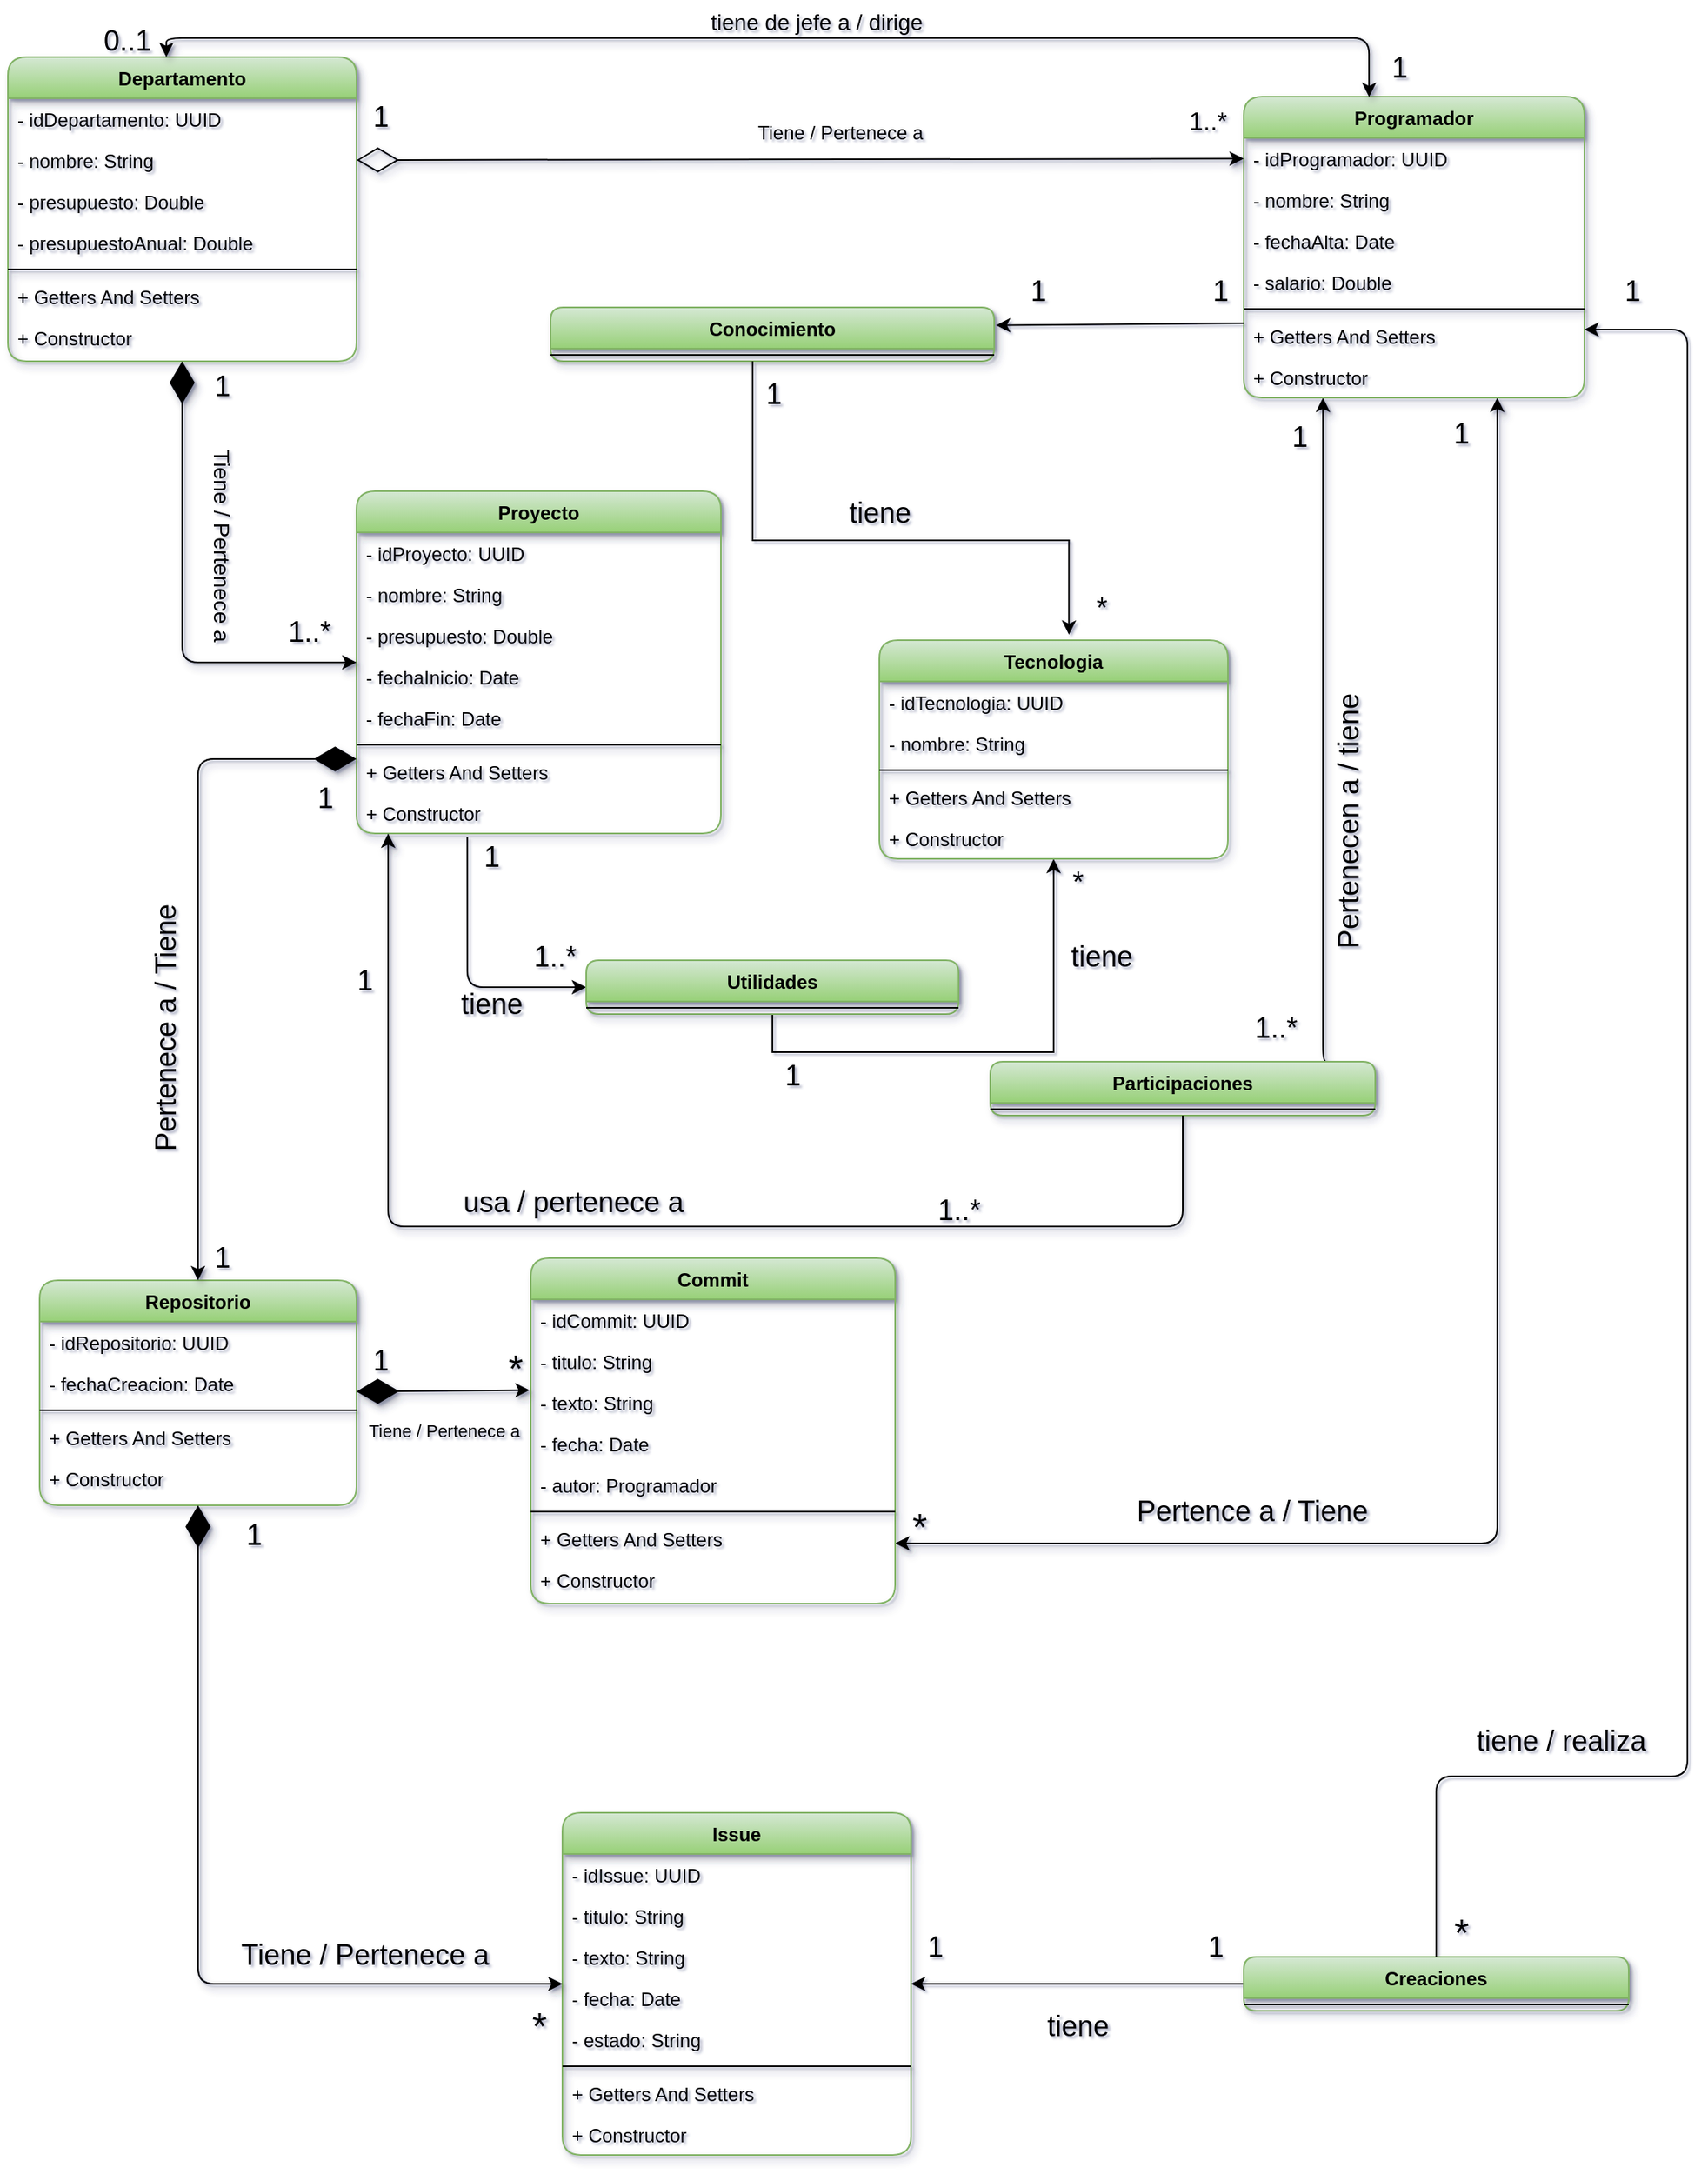<mxfile version="15.8.7" type="device"><diagram id="HZmxY4WNw8024BE34JRR" name="Page-1"><mxGraphModel dx="1440" dy="1016" grid="1" gridSize="10" guides="1" tooltips="1" connect="1" arrows="1" fold="1" page="1" pageScale="1" pageWidth="827" pageHeight="1169" background="none" math="0" shadow="1"><root><mxCell id="0"/><mxCell id="1" parent="0"/><mxCell id="TiH0geAo-olVfuEoiiwe-1" value="Departamento" style="swimlane;fontStyle=1;align=center;verticalAlign=top;childLayout=stackLayout;horizontal=1;startSize=26;horizontalStack=0;resizeParent=1;resizeParentMax=0;resizeLast=0;collapsible=1;marginBottom=0;fillColor=#d5e8d4;strokeColor=#82b366;gradientColor=#97d077;rounded=1;shadow=1;" parent="1" vertex="1"><mxGeometry x="10" y="32" width="220" height="192" as="geometry"/></mxCell><mxCell id="TiH0geAo-olVfuEoiiwe-2" value="- idDepartamento: UUID" style="text;strokeColor=none;fillColor=none;align=left;verticalAlign=top;spacingLeft=4;spacingRight=4;overflow=hidden;rotatable=0;points=[[0,0.5],[1,0.5]];portConstraint=eastwest;rounded=1;shadow=1;" parent="TiH0geAo-olVfuEoiiwe-1" vertex="1"><mxGeometry y="26" width="220" height="26" as="geometry"/></mxCell><mxCell id="ypCZ3P_r6VAvFXWBrY6j-39" value="- nombre: String" style="text;strokeColor=none;fillColor=none;align=left;verticalAlign=top;spacingLeft=4;spacingRight=4;overflow=hidden;rotatable=0;points=[[0,0.5],[1,0.5]];portConstraint=eastwest;rounded=1;shadow=1;" parent="TiH0geAo-olVfuEoiiwe-1" vertex="1"><mxGeometry y="52" width="220" height="26" as="geometry"/></mxCell><mxCell id="TiH0geAo-olVfuEoiiwe-6" value="- presupuesto: Double" style="text;strokeColor=none;fillColor=none;align=left;verticalAlign=top;spacingLeft=4;spacingRight=4;overflow=hidden;rotatable=0;points=[[0,0.5],[1,0.5]];portConstraint=eastwest;rounded=1;shadow=1;" parent="TiH0geAo-olVfuEoiiwe-1" vertex="1"><mxGeometry y="78" width="220" height="26" as="geometry"/></mxCell><mxCell id="TiH0geAo-olVfuEoiiwe-9" value="- presupuestoAnual: Double" style="text;strokeColor=none;fillColor=none;align=left;verticalAlign=top;spacingLeft=4;spacingRight=4;overflow=hidden;rotatable=0;points=[[0,0.5],[1,0.5]];portConstraint=eastwest;rounded=1;shadow=1;" parent="TiH0geAo-olVfuEoiiwe-1" vertex="1"><mxGeometry y="104" width="220" height="26" as="geometry"/></mxCell><mxCell id="TiH0geAo-olVfuEoiiwe-3" value="" style="line;strokeWidth=1;fillColor=none;align=left;verticalAlign=middle;spacingTop=-1;spacingLeft=3;spacingRight=3;rotatable=0;labelPosition=right;points=[];portConstraint=eastwest;rounded=1;shadow=1;" parent="TiH0geAo-olVfuEoiiwe-1" vertex="1"><mxGeometry y="130" width="220" height="8" as="geometry"/></mxCell><mxCell id="TiH0geAo-olVfuEoiiwe-4" value="+ Getters And Setters" style="text;strokeColor=none;fillColor=none;align=left;verticalAlign=top;spacingLeft=4;spacingRight=4;overflow=hidden;rotatable=0;points=[[0,0.5],[1,0.5]];portConstraint=eastwest;rounded=1;shadow=1;" parent="TiH0geAo-olVfuEoiiwe-1" vertex="1"><mxGeometry y="138" width="220" height="26" as="geometry"/></mxCell><mxCell id="TiH0geAo-olVfuEoiiwe-10" value="+ Constructor" style="text;strokeColor=none;fillColor=none;align=left;verticalAlign=top;spacingLeft=4;spacingRight=4;overflow=hidden;rotatable=0;points=[[0,0.5],[1,0.5]];portConstraint=eastwest;rounded=1;shadow=1;" parent="TiH0geAo-olVfuEoiiwe-1" vertex="1"><mxGeometry y="164" width="220" height="28" as="geometry"/></mxCell><mxCell id="TiH0geAo-olVfuEoiiwe-11" value="Proyecto" style="swimlane;fontStyle=1;align=center;verticalAlign=top;childLayout=stackLayout;horizontal=1;startSize=26;horizontalStack=0;resizeParent=1;resizeParentMax=0;resizeLast=0;collapsible=1;marginBottom=0;fillColor=#d5e8d4;strokeColor=#82b366;gradientColor=#97d077;rounded=1;shadow=1;" parent="1" vertex="1"><mxGeometry x="230" y="306" width="230" height="216" as="geometry"/></mxCell><mxCell id="TiH0geAo-olVfuEoiiwe-12" value="- idProyecto: UUID" style="text;strokeColor=none;fillColor=none;align=left;verticalAlign=top;spacingLeft=4;spacingRight=4;overflow=hidden;rotatable=0;points=[[0,0.5],[1,0.5]];portConstraint=eastwest;rounded=1;shadow=1;" parent="TiH0geAo-olVfuEoiiwe-11" vertex="1"><mxGeometry y="26" width="230" height="26" as="geometry"/></mxCell><mxCell id="ypCZ3P_r6VAvFXWBrY6j-42" value="- nombre: String" style="text;strokeColor=none;fillColor=none;align=left;verticalAlign=top;spacingLeft=4;spacingRight=4;overflow=hidden;rotatable=0;points=[[0,0.5],[1,0.5]];portConstraint=eastwest;rounded=1;shadow=1;" parent="TiH0geAo-olVfuEoiiwe-11" vertex="1"><mxGeometry y="52" width="230" height="26" as="geometry"/></mxCell><mxCell id="TiH0geAo-olVfuEoiiwe-14" value="- presupuesto: Double" style="text;strokeColor=none;fillColor=none;align=left;verticalAlign=top;spacingLeft=4;spacingRight=4;overflow=hidden;rotatable=0;points=[[0,0.5],[1,0.5]];portConstraint=eastwest;rounded=1;shadow=1;" parent="TiH0geAo-olVfuEoiiwe-11" vertex="1"><mxGeometry y="78" width="230" height="26" as="geometry"/></mxCell><mxCell id="TiH0geAo-olVfuEoiiwe-15" value="- fechaInicio: Date" style="text;strokeColor=none;fillColor=none;align=left;verticalAlign=top;spacingLeft=4;spacingRight=4;overflow=hidden;rotatable=0;points=[[0,0.5],[1,0.5]];portConstraint=eastwest;rounded=1;shadow=1;" parent="TiH0geAo-olVfuEoiiwe-11" vertex="1"><mxGeometry y="104" width="230" height="26" as="geometry"/></mxCell><mxCell id="TiH0geAo-olVfuEoiiwe-16" value="- fechaFin: Date" style="text;strokeColor=none;fillColor=none;align=left;verticalAlign=top;spacingLeft=4;spacingRight=4;overflow=hidden;rotatable=0;points=[[0,0.5],[1,0.5]];portConstraint=eastwest;rounded=1;shadow=1;" parent="TiH0geAo-olVfuEoiiwe-11" vertex="1"><mxGeometry y="130" width="230" height="26" as="geometry"/></mxCell><mxCell id="TiH0geAo-olVfuEoiiwe-18" value="" style="line;strokeWidth=1;fillColor=none;align=left;verticalAlign=middle;spacingTop=-1;spacingLeft=3;spacingRight=3;rotatable=0;labelPosition=right;points=[];portConstraint=eastwest;rounded=1;shadow=1;" parent="TiH0geAo-olVfuEoiiwe-11" vertex="1"><mxGeometry y="156" width="230" height="8" as="geometry"/></mxCell><mxCell id="TiH0geAo-olVfuEoiiwe-19" value="+ Getters And Setters" style="text;strokeColor=none;fillColor=none;align=left;verticalAlign=top;spacingLeft=4;spacingRight=4;overflow=hidden;rotatable=0;points=[[0,0.5],[1,0.5]];portConstraint=eastwest;rounded=1;shadow=1;" parent="TiH0geAo-olVfuEoiiwe-11" vertex="1"><mxGeometry y="164" width="230" height="26" as="geometry"/></mxCell><mxCell id="TiH0geAo-olVfuEoiiwe-20" value="+ Constructor " style="text;strokeColor=none;fillColor=none;align=left;verticalAlign=top;spacingLeft=4;spacingRight=4;overflow=hidden;rotatable=0;points=[[0,0.5],[1,0.5]];portConstraint=eastwest;rounded=1;shadow=1;" parent="TiH0geAo-olVfuEoiiwe-11" vertex="1"><mxGeometry y="190" width="230" height="26" as="geometry"/></mxCell><mxCell id="Bo5ASMbknL42rBoyFhP4-28" style="edgeStyle=orthogonalEdgeStyle;orthogonalLoop=1;jettySize=auto;html=1;endArrow=classic;endFill=1;shadow=1;startArrow=classic;startFill=1;" parent="1" source="TiH0geAo-olVfuEoiiwe-23" target="TiH0geAo-olVfuEoiiwe-46" edge="1"><mxGeometry relative="1" as="geometry"><Array as="points"><mxPoint x="950" y="970"/></Array><mxPoint x="570" y="860" as="targetPoint"/></mxGeometry></mxCell><mxCell id="89NfcNjuYtu2z_Fh4dar-20" style="edgeStyle=orthogonalEdgeStyle;rounded=1;orthogonalLoop=1;jettySize=auto;html=1;fontSize=18;endArrow=none;endFill=0;shadow=1;entryX=0.861;entryY=0.039;entryDx=0;entryDy=0;startArrow=classic;startFill=1;entryPerimeter=0;" parent="1" source="TiH0geAo-olVfuEoiiwe-23" target="89NfcNjuYtu2z_Fh4dar-2" edge="1"><mxGeometry relative="1" as="geometry"><Array as="points"><mxPoint x="840" y="666"/><mxPoint x="844" y="666"/><mxPoint x="844" y="667"/></Array><mxPoint x="810" y="590" as="targetPoint"/></mxGeometry></mxCell><mxCell id="TiH0geAo-olVfuEoiiwe-23" value="Programador" style="swimlane;fontStyle=1;align=center;verticalAlign=top;childLayout=stackLayout;horizontal=1;startSize=26;horizontalStack=0;resizeParent=1;resizeParentMax=0;resizeLast=0;collapsible=1;marginBottom=0;fillColor=#d5e8d4;strokeColor=#82b366;gradientColor=#97d077;rounded=1;shadow=1;" parent="1" vertex="1"><mxGeometry x="790" y="57" width="215" height="190" as="geometry"/></mxCell><mxCell id="TiH0geAo-olVfuEoiiwe-24" value="- idProgramador: UUID" style="text;strokeColor=none;fillColor=none;align=left;verticalAlign=top;spacingLeft=4;spacingRight=4;overflow=hidden;rotatable=0;points=[[0,0.5],[1,0.5]];portConstraint=eastwest;rounded=1;shadow=1;" parent="TiH0geAo-olVfuEoiiwe-23" vertex="1"><mxGeometry y="26" width="215" height="26" as="geometry"/></mxCell><mxCell id="ypCZ3P_r6VAvFXWBrY6j-40" value="- nombre: String" style="text;strokeColor=none;fillColor=none;align=left;verticalAlign=top;spacingLeft=4;spacingRight=4;overflow=hidden;rotatable=0;points=[[0,0.5],[1,0.5]];portConstraint=eastwest;rounded=1;shadow=1;" parent="TiH0geAo-olVfuEoiiwe-23" vertex="1"><mxGeometry y="52" width="215" height="26" as="geometry"/></mxCell><mxCell id="TiH0geAo-olVfuEoiiwe-25" value="- fechaAlta: Date" style="text;strokeColor=none;fillColor=none;align=left;verticalAlign=top;spacingLeft=4;spacingRight=4;overflow=hidden;rotatable=0;points=[[0,0.5],[1,0.5]];portConstraint=eastwest;rounded=1;shadow=1;" parent="TiH0geAo-olVfuEoiiwe-23" vertex="1"><mxGeometry y="78" width="215" height="26" as="geometry"/></mxCell><mxCell id="TiH0geAo-olVfuEoiiwe-45" value="- salario: Double" style="text;strokeColor=none;fillColor=none;align=left;verticalAlign=top;spacingLeft=4;spacingRight=4;overflow=hidden;rotatable=0;points=[[0,0.5],[1,0.5]];portConstraint=eastwest;rounded=1;shadow=1;" parent="TiH0geAo-olVfuEoiiwe-23" vertex="1"><mxGeometry y="104" width="215" height="26" as="geometry"/></mxCell><mxCell id="TiH0geAo-olVfuEoiiwe-31" value="" style="line;strokeWidth=1;fillColor=none;align=left;verticalAlign=middle;spacingTop=-1;spacingLeft=3;spacingRight=3;rotatable=0;labelPosition=right;points=[];portConstraint=eastwest;rounded=1;shadow=1;" parent="TiH0geAo-olVfuEoiiwe-23" vertex="1"><mxGeometry y="130" width="215" height="8" as="geometry"/></mxCell><mxCell id="TiH0geAo-olVfuEoiiwe-32" value="+ Getters And Setters" style="text;strokeColor=none;fillColor=none;align=left;verticalAlign=top;spacingLeft=4;spacingRight=4;overflow=hidden;rotatable=0;points=[[0,0.5],[1,0.5]];portConstraint=eastwest;rounded=1;shadow=1;" parent="TiH0geAo-olVfuEoiiwe-23" vertex="1"><mxGeometry y="138" width="215" height="26" as="geometry"/></mxCell><mxCell id="TiH0geAo-olVfuEoiiwe-33" value="+ Constructor " style="text;strokeColor=none;fillColor=none;align=left;verticalAlign=top;spacingLeft=4;spacingRight=4;overflow=hidden;rotatable=0;points=[[0,0.5],[1,0.5]];portConstraint=eastwest;rounded=1;shadow=1;" parent="TiH0geAo-olVfuEoiiwe-23" vertex="1"><mxGeometry y="164" width="215" height="26" as="geometry"/></mxCell><mxCell id="TiH0geAo-olVfuEoiiwe-34" value="Repositorio" style="swimlane;fontStyle=1;align=center;verticalAlign=top;childLayout=stackLayout;horizontal=1;startSize=26;horizontalStack=0;resizeParent=1;resizeParentMax=0;resizeLast=0;collapsible=1;marginBottom=0;fillColor=#d5e8d4;strokeColor=#82b366;gradientColor=#97d077;rounded=1;shadow=1;" parent="1" vertex="1"><mxGeometry x="30" y="804" width="200" height="142" as="geometry"/></mxCell><mxCell id="TiH0geAo-olVfuEoiiwe-35" value="- idRepositorio: UUID" style="text;strokeColor=none;fillColor=none;align=left;verticalAlign=top;spacingLeft=4;spacingRight=4;overflow=hidden;rotatable=0;points=[[0,0.5],[1,0.5]];portConstraint=eastwest;rounded=1;shadow=1;" parent="TiH0geAo-olVfuEoiiwe-34" vertex="1"><mxGeometry y="26" width="200" height="26" as="geometry"/></mxCell><mxCell id="TiH0geAo-olVfuEoiiwe-36" value="- fechaCreacion: Date" style="text;strokeColor=none;fillColor=none;align=left;verticalAlign=top;spacingLeft=4;spacingRight=4;overflow=hidden;rotatable=0;points=[[0,0.5],[1,0.5]];portConstraint=eastwest;rounded=1;shadow=1;" parent="TiH0geAo-olVfuEoiiwe-34" vertex="1"><mxGeometry y="52" width="200" height="26" as="geometry"/></mxCell><mxCell id="TiH0geAo-olVfuEoiiwe-41" value="" style="line;strokeWidth=1;fillColor=none;align=left;verticalAlign=middle;spacingTop=-1;spacingLeft=3;spacingRight=3;rotatable=0;labelPosition=right;points=[];portConstraint=eastwest;rounded=1;shadow=1;" parent="TiH0geAo-olVfuEoiiwe-34" vertex="1"><mxGeometry y="78" width="200" height="8" as="geometry"/></mxCell><mxCell id="TiH0geAo-olVfuEoiiwe-42" value="+ Getters And Setters" style="text;strokeColor=none;fillColor=none;align=left;verticalAlign=top;spacingLeft=4;spacingRight=4;overflow=hidden;rotatable=0;points=[[0,0.5],[1,0.5]];portConstraint=eastwest;rounded=1;shadow=1;" parent="TiH0geAo-olVfuEoiiwe-34" vertex="1"><mxGeometry y="86" width="200" height="26" as="geometry"/></mxCell><mxCell id="TiH0geAo-olVfuEoiiwe-43" value="+ Constructor " style="text;strokeColor=none;fillColor=none;align=left;verticalAlign=top;spacingLeft=4;spacingRight=4;overflow=hidden;rotatable=0;points=[[0,0.5],[1,0.5]];portConstraint=eastwest;rounded=1;shadow=1;" parent="TiH0geAo-olVfuEoiiwe-34" vertex="1"><mxGeometry y="112" width="200" height="30" as="geometry"/></mxCell><mxCell id="TiH0geAo-olVfuEoiiwe-46" value="Commit" style="swimlane;fontStyle=1;align=center;verticalAlign=top;childLayout=stackLayout;horizontal=1;startSize=26;horizontalStack=0;resizeParent=1;resizeParentMax=0;resizeLast=0;collapsible=1;marginBottom=0;fillColor=#d5e8d4;strokeColor=#82b366;gradientColor=#97d077;rounded=1;shadow=1;" parent="1" vertex="1"><mxGeometry x="340" y="790" width="230" height="218" as="geometry"/></mxCell><mxCell id="ypCZ3P_r6VAvFXWBrY6j-45" value="- idCommit: UUID" style="text;strokeColor=none;fillColor=none;align=left;verticalAlign=top;spacingLeft=4;spacingRight=4;overflow=hidden;rotatable=0;points=[[0,0.5],[1,0.5]];portConstraint=eastwest;rounded=1;shadow=1;" parent="TiH0geAo-olVfuEoiiwe-46" vertex="1"><mxGeometry y="26" width="230" height="26" as="geometry"/></mxCell><mxCell id="TiH0geAo-olVfuEoiiwe-47" value="- titulo: String" style="text;strokeColor=none;fillColor=none;align=left;verticalAlign=top;spacingLeft=4;spacingRight=4;overflow=hidden;rotatable=0;points=[[0,0.5],[1,0.5]];portConstraint=eastwest;rounded=1;shadow=1;" parent="TiH0geAo-olVfuEoiiwe-46" vertex="1"><mxGeometry y="52" width="230" height="26" as="geometry"/></mxCell><mxCell id="TiH0geAo-olVfuEoiiwe-48" value="- texto: String" style="text;strokeColor=none;fillColor=none;align=left;verticalAlign=top;spacingLeft=4;spacingRight=4;overflow=hidden;rotatable=0;points=[[0,0.5],[1,0.5]];portConstraint=eastwest;rounded=1;shadow=1;" parent="TiH0geAo-olVfuEoiiwe-46" vertex="1"><mxGeometry y="78" width="230" height="26" as="geometry"/></mxCell><mxCell id="TiH0geAo-olVfuEoiiwe-49" value="- fecha: Date" style="text;strokeColor=none;fillColor=none;align=left;verticalAlign=top;spacingLeft=4;spacingRight=4;overflow=hidden;rotatable=0;points=[[0,0.5],[1,0.5]];portConstraint=eastwest;rounded=1;shadow=1;" parent="TiH0geAo-olVfuEoiiwe-46" vertex="1"><mxGeometry y="104" width="230" height="26" as="geometry"/></mxCell><mxCell id="TiH0geAo-olVfuEoiiwe-52" value="- autor: Programador" style="text;strokeColor=none;fillColor=none;align=left;verticalAlign=top;spacingLeft=4;spacingRight=4;overflow=hidden;rotatable=0;points=[[0,0.5],[1,0.5]];portConstraint=eastwest;rounded=1;shadow=1;" parent="TiH0geAo-olVfuEoiiwe-46" vertex="1"><mxGeometry y="130" width="230" height="26" as="geometry"/></mxCell><mxCell id="TiH0geAo-olVfuEoiiwe-53" value="" style="line;strokeWidth=1;fillColor=none;align=left;verticalAlign=middle;spacingTop=-1;spacingLeft=3;spacingRight=3;rotatable=0;labelPosition=right;points=[];portConstraint=eastwest;rounded=1;shadow=1;" parent="TiH0geAo-olVfuEoiiwe-46" vertex="1"><mxGeometry y="156" width="230" height="8" as="geometry"/></mxCell><mxCell id="TiH0geAo-olVfuEoiiwe-54" value="+ Getters And Setters" style="text;strokeColor=none;fillColor=none;align=left;verticalAlign=top;spacingLeft=4;spacingRight=4;overflow=hidden;rotatable=0;points=[[0,0.5],[1,0.5]];portConstraint=eastwest;rounded=1;shadow=1;" parent="TiH0geAo-olVfuEoiiwe-46" vertex="1"><mxGeometry y="164" width="230" height="26" as="geometry"/></mxCell><mxCell id="TiH0geAo-olVfuEoiiwe-55" value="+ Constructor " style="text;strokeColor=none;fillColor=none;align=left;verticalAlign=top;spacingLeft=4;spacingRight=4;overflow=hidden;rotatable=0;points=[[0,0.5],[1,0.5]];portConstraint=eastwest;rounded=1;shadow=1;" parent="TiH0geAo-olVfuEoiiwe-46" vertex="1"><mxGeometry y="190" width="230" height="28" as="geometry"/></mxCell><mxCell id="y__afnDM-_Wm_M2NOgLT-55" value="" style="edgeStyle=orthogonalEdgeStyle;rounded=1;orthogonalLoop=1;jettySize=auto;html=1;fontSize=18;endArrow=none;endFill=0;startArrow=classic;startFill=1;" parent="1" target="y__afnDM-_Wm_M2NOgLT-48" edge="1" source="TiH0geAo-olVfuEoiiwe-57"><mxGeometry relative="1" as="geometry"><mxPoint x="790" y="1280.998" as="targetPoint"/><Array as="points"/><mxPoint x="580" y="1307" as="sourcePoint"/></mxGeometry></mxCell><mxCell id="TiH0geAo-olVfuEoiiwe-57" value="Issue" style="swimlane;fontStyle=1;align=center;verticalAlign=top;childLayout=stackLayout;horizontal=1;startSize=26;horizontalStack=0;resizeParent=1;resizeParentMax=0;resizeLast=0;collapsible=1;marginBottom=0;fillColor=#d5e8d4;strokeColor=#82b366;gradientColor=#97d077;rounded=1;shadow=1;" parent="1" vertex="1"><mxGeometry x="360" y="1140" width="220" height="216" as="geometry"/></mxCell><mxCell id="TiH0geAo-olVfuEoiiwe-58" value="- idIssue: UUID" style="text;strokeColor=none;fillColor=none;align=left;verticalAlign=top;spacingLeft=4;spacingRight=4;overflow=hidden;rotatable=0;points=[[0,0.5],[1,0.5]];portConstraint=eastwest;rounded=1;shadow=1;" parent="TiH0geAo-olVfuEoiiwe-57" vertex="1"><mxGeometry y="26" width="220" height="26" as="geometry"/></mxCell><mxCell id="ypCZ3P_r6VAvFXWBrY6j-46" value="- titulo: String" style="text;strokeColor=none;fillColor=none;align=left;verticalAlign=top;spacingLeft=4;spacingRight=4;overflow=hidden;rotatable=0;points=[[0,0.5],[1,0.5]];portConstraint=eastwest;rounded=1;shadow=1;" parent="TiH0geAo-olVfuEoiiwe-57" vertex="1"><mxGeometry y="52" width="220" height="26" as="geometry"/></mxCell><mxCell id="TiH0geAo-olVfuEoiiwe-59" value="- texto: String" style="text;strokeColor=none;fillColor=none;align=left;verticalAlign=top;spacingLeft=4;spacingRight=4;overflow=hidden;rotatable=0;points=[[0,0.5],[1,0.5]];portConstraint=eastwest;rounded=1;shadow=1;" parent="TiH0geAo-olVfuEoiiwe-57" vertex="1"><mxGeometry y="78" width="220" height="26" as="geometry"/></mxCell><mxCell id="TiH0geAo-olVfuEoiiwe-60" value="- fecha: Date" style="text;strokeColor=none;fillColor=none;align=left;verticalAlign=top;spacingLeft=4;spacingRight=4;overflow=hidden;rotatable=0;points=[[0,0.5],[1,0.5]];portConstraint=eastwest;rounded=1;shadow=1;" parent="TiH0geAo-olVfuEoiiwe-57" vertex="1"><mxGeometry y="104" width="220" height="26" as="geometry"/></mxCell><mxCell id="Bo5ASMbknL42rBoyFhP4-26" value="- estado: String" style="text;strokeColor=none;fillColor=none;align=left;verticalAlign=top;spacingLeft=4;spacingRight=4;overflow=hidden;rotatable=0;points=[[0,0.5],[1,0.5]];portConstraint=eastwest;rounded=1;shadow=1;" parent="TiH0geAo-olVfuEoiiwe-57" vertex="1"><mxGeometry y="130" width="220" height="26" as="geometry"/></mxCell><mxCell id="TiH0geAo-olVfuEoiiwe-65" value="" style="line;strokeWidth=1;fillColor=none;align=left;verticalAlign=middle;spacingTop=-1;spacingLeft=3;spacingRight=3;rotatable=0;labelPosition=right;points=[];portConstraint=eastwest;rounded=1;shadow=1;" parent="TiH0geAo-olVfuEoiiwe-57" vertex="1"><mxGeometry y="156" width="220" height="8" as="geometry"/></mxCell><mxCell id="TiH0geAo-olVfuEoiiwe-66" value="+ Getters And Setters" style="text;strokeColor=none;fillColor=none;align=left;verticalAlign=top;spacingLeft=4;spacingRight=4;overflow=hidden;rotatable=0;points=[[0,0.5],[1,0.5]];portConstraint=eastwest;rounded=1;shadow=1;" parent="TiH0geAo-olVfuEoiiwe-57" vertex="1"><mxGeometry y="164" width="220" height="26" as="geometry"/></mxCell><mxCell id="TiH0geAo-olVfuEoiiwe-67" value="+ Constructor " style="text;strokeColor=none;fillColor=none;align=left;verticalAlign=top;spacingLeft=4;spacingRight=4;overflow=hidden;rotatable=0;points=[[0,0.5],[1,0.5]];portConstraint=eastwest;rounded=1;shadow=1;" parent="TiH0geAo-olVfuEoiiwe-57" vertex="1"><mxGeometry y="190" width="220" height="26" as="geometry"/></mxCell><mxCell id="Bo5ASMbknL42rBoyFhP4-2" value="Tiene / Pertenece a" style="text;html=1;align=center;verticalAlign=middle;resizable=0;points=[];autosize=1;strokeColor=none;fillColor=none;rounded=1;shadow=1;" parent="1" vertex="1"><mxGeometry x="475" y="70" width="120" height="20" as="geometry"/></mxCell><mxCell id="Bo5ASMbknL42rBoyFhP4-4" value="&lt;font style=&quot;font-size: 18px&quot;&gt;1&lt;/font&gt;" style="text;html=1;align=center;verticalAlign=middle;resizable=0;points=[];autosize=1;strokeColor=none;fillColor=none;rounded=1;shadow=1;" parent="1" vertex="1"><mxGeometry x="230" y="60" width="30" height="20" as="geometry"/></mxCell><mxCell id="Bo5ASMbknL42rBoyFhP4-10" value="&lt;font style=&quot;font-size: 18px&quot;&gt;1..*&lt;/font&gt;" style="text;html=1;align=center;verticalAlign=middle;resizable=0;points=[];autosize=1;strokeColor=none;fillColor=none;rounded=1;shadow=1;" parent="1" vertex="1"><mxGeometry x="180" y="385" width="40" height="20" as="geometry"/></mxCell><mxCell id="Bo5ASMbknL42rBoyFhP4-11" value="&lt;font style=&quot;font-size: 18px&quot;&gt;1&lt;/font&gt;" style="text;html=1;align=center;verticalAlign=middle;resizable=0;points=[];autosize=1;strokeColor=none;fillColor=none;rounded=1;shadow=1;" parent="1" vertex="1"><mxGeometry x="130" y="230" width="30" height="20" as="geometry"/></mxCell><mxCell id="Bo5ASMbknL42rBoyFhP4-13" value="&lt;font style=&quot;font-size: 14px&quot;&gt;Tiene / Pertenece a &lt;/font&gt;" style="text;html=1;align=center;verticalAlign=middle;resizable=0;points=[];autosize=1;strokeColor=none;fillColor=none;rounded=1;shadow=1;rotation=90;" parent="1" vertex="1"><mxGeometry x="75" y="330" width="140" height="20" as="geometry"/></mxCell><mxCell id="Bo5ASMbknL42rBoyFhP4-15" value="&lt;font style=&quot;font-size: 18px&quot;&gt;1&lt;/font&gt;" style="text;html=1;align=center;verticalAlign=middle;resizable=0;points=[];autosize=1;strokeColor=none;fillColor=none;rounded=1;shadow=1;" parent="1" vertex="1"><mxGeometry x="130" y="780" width="30" height="20" as="geometry"/></mxCell><mxCell id="Bo5ASMbknL42rBoyFhP4-16" value="&lt;font style=&quot;font-size: 18px&quot;&gt;Pertenece a / Tiene&lt;/font&gt;" style="text;html=1;align=center;verticalAlign=middle;resizable=0;points=[];autosize=1;strokeColor=none;fillColor=none;rounded=1;shadow=1;rotation=-90;" parent="1" vertex="1"><mxGeometry x="25" y="635" width="170" height="20" as="geometry"/></mxCell><mxCell id="Bo5ASMbknL42rBoyFhP4-17" value="&lt;font style=&quot;font-size: 18px&quot;&gt;1&lt;/font&gt;" style="text;html=1;align=center;verticalAlign=middle;resizable=0;points=[];autosize=1;strokeColor=none;fillColor=none;rounded=1;shadow=1;" parent="1" vertex="1"><mxGeometry x="195" y="490" width="30" height="20" as="geometry"/></mxCell><mxCell id="Bo5ASMbknL42rBoyFhP4-19" value="&lt;font style=&quot;font-size: 24px&quot;&gt;*&lt;/font&gt;" style="text;html=1;align=center;verticalAlign=middle;resizable=0;points=[];autosize=1;strokeColor=none;fillColor=none;rounded=1;shadow=1;" parent="1" vertex="1"><mxGeometry x="335" y="1265" width="20" height="20" as="geometry"/></mxCell><mxCell id="Bo5ASMbknL42rBoyFhP4-22" value="&lt;font style=&quot;font-size: 18px&quot;&gt;Tiene / Pertenece a&lt;/font&gt;" style="text;html=1;align=center;verticalAlign=middle;resizable=0;points=[];autosize=1;strokeColor=none;fillColor=none;rounded=1;shadow=1;" parent="1" vertex="1"><mxGeometry x="150" y="1220" width="170" height="20" as="geometry"/></mxCell><mxCell id="Bo5ASMbknL42rBoyFhP4-24" value="&lt;font style=&quot;font-size: 24px&quot;&gt;*&lt;/font&gt;" style="text;html=1;align=center;verticalAlign=middle;resizable=0;points=[];autosize=1;strokeColor=none;fillColor=none;rounded=1;shadow=1;" parent="1" vertex="1"><mxGeometry x="320" y="850" width="20" height="20" as="geometry"/></mxCell><mxCell id="Bo5ASMbknL42rBoyFhP4-30" value="&lt;font style=&quot;font-size: 18px&quot;&gt;1&lt;/font&gt;" style="text;html=1;align=center;verticalAlign=middle;resizable=0;points=[];autosize=1;strokeColor=none;fillColor=none;rounded=1;shadow=1;" parent="1" vertex="1"><mxGeometry x="760" y="170" width="30" height="20" as="geometry"/></mxCell><mxCell id="Bo5ASMbknL42rBoyFhP4-31" value="&lt;font style=&quot;font-size: 24px&quot;&gt;*&lt;/font&gt;" style="text;html=1;align=center;verticalAlign=middle;resizable=0;points=[];autosize=1;strokeColor=none;fillColor=none;rounded=1;shadow=1;" parent="1" vertex="1"><mxGeometry x="575" y="950" width="20" height="20" as="geometry"/></mxCell><mxCell id="Bo5ASMbknL42rBoyFhP4-32" value="&lt;font style=&quot;font-size: 18px&quot;&gt;Pertence a / Tiene&lt;/font&gt;" style="text;html=1;align=center;verticalAlign=middle;resizable=0;points=[];autosize=1;strokeColor=none;fillColor=none;rounded=1;shadow=1;" parent="1" vertex="1"><mxGeometry x="715" y="940" width="160" height="20" as="geometry"/></mxCell><mxCell id="89NfcNjuYtu2z_Fh4dar-2" value="Participaciones" style="swimlane;fontStyle=1;align=center;verticalAlign=top;childLayout=stackLayout;horizontal=1;startSize=26;horizontalStack=0;resizeParent=1;resizeParentMax=0;resizeLast=0;collapsible=1;marginBottom=0;fillColor=#d5e8d4;strokeColor=#82b366;gradientColor=#97d077;rounded=1;shadow=1;" parent="1" vertex="1"><mxGeometry x="630" y="666" width="243" height="34" as="geometry"/></mxCell><mxCell id="89NfcNjuYtu2z_Fh4dar-5" value="" style="line;strokeWidth=1;fillColor=none;align=left;verticalAlign=middle;spacingTop=-1;spacingLeft=3;spacingRight=3;rotatable=0;labelPosition=right;points=[];portConstraint=eastwest;rounded=1;shadow=1;" parent="89NfcNjuYtu2z_Fh4dar-2" vertex="1"><mxGeometry y="26" width="243" height="8" as="geometry"/></mxCell><mxCell id="89NfcNjuYtu2z_Fh4dar-17" style="edgeStyle=orthogonalEdgeStyle;rounded=1;orthogonalLoop=1;jettySize=auto;html=1;fontSize=18;endArrow=none;endFill=0;shadow=1;startArrow=classic;startFill=1;" parent="1" source="TiH0geAo-olVfuEoiiwe-11" target="89NfcNjuYtu2z_Fh4dar-2" edge="1"><mxGeometry relative="1" as="geometry"><mxPoint x="660" y="555" as="targetPoint"/><Array as="points"><mxPoint x="250" y="770"/></Array></mxGeometry></mxCell><mxCell id="89NfcNjuYtu2z_Fh4dar-18" value="1" style="text;html=1;align=center;verticalAlign=middle;resizable=0;points=[];autosize=1;strokeColor=none;fillColor=none;fontSize=18;shadow=1;" parent="1" vertex="1"><mxGeometry x="220" y="600" width="30" height="30" as="geometry"/></mxCell><mxCell id="89NfcNjuYtu2z_Fh4dar-22" value="1..*" style="text;html=1;align=center;verticalAlign=middle;resizable=0;points=[];autosize=1;strokeColor=none;fillColor=none;fontSize=18;shadow=1;" parent="1" vertex="1"><mxGeometry x="790" y="630" width="40" height="30" as="geometry"/></mxCell><mxCell id="89NfcNjuYtu2z_Fh4dar-23" value="&lt;font style=&quot;font-size: 18px&quot;&gt;Pertenecen a / tiene&lt;br&gt;&lt;/font&gt;" style="text;html=1;align=center;verticalAlign=middle;resizable=0;points=[];autosize=1;strokeColor=none;fillColor=none;fontSize=18;shadow=1;rotation=-90;" parent="1" vertex="1"><mxGeometry x="766.5" y="500" width="180" height="30" as="geometry"/></mxCell><mxCell id="89NfcNjuYtu2z_Fh4dar-25" value="&lt;font style=&quot;font-size: 18px&quot;&gt;usa / pertenece a&amp;nbsp; &lt;br&gt;&lt;/font&gt;" style="text;html=1;align=center;verticalAlign=middle;resizable=0;points=[];autosize=1;strokeColor=none;fillColor=none;fontSize=18;shadow=1;" parent="1" vertex="1"><mxGeometry x="289" y="740" width="160" height="30" as="geometry"/></mxCell><mxCell id="89NfcNjuYtu2z_Fh4dar-30" value="&lt;font style=&quot;font-size: 18px&quot;&gt;1&lt;/font&gt;" style="text;html=1;align=center;verticalAlign=middle;resizable=0;points=[];autosize=1;strokeColor=none;fillColor=none;fontSize=24;shadow=1;" parent="1" vertex="1"><mxGeometry x="873" y="17" width="30" height="40" as="geometry"/></mxCell><mxCell id="89NfcNjuYtu2z_Fh4dar-33" value="tiene de jefe a / dirige" style="text;html=1;align=center;verticalAlign=middle;resizable=0;points=[];autosize=1;strokeColor=none;fillColor=none;fontSize=14;shadow=1;" parent="1" vertex="1"><mxGeometry x="445" width="150" height="20" as="geometry"/></mxCell><mxCell id="89NfcNjuYtu2z_Fh4dar-29" style="edgeStyle=orthogonalEdgeStyle;rounded=1;orthogonalLoop=1;jettySize=auto;html=1;fontSize=24;endArrow=classic;endFill=1;shadow=1;exitX=0.368;exitY=0.001;exitDx=0;exitDy=0;exitPerimeter=0;startArrow=classic;startFill=1;" parent="1" source="TiH0geAo-olVfuEoiiwe-23" target="TiH0geAo-olVfuEoiiwe-1" edge="1"><mxGeometry relative="1" as="geometry"><mxPoint x="695" y="10" as="targetPoint"/><Array as="points"><mxPoint x="869" y="20"/><mxPoint x="110" y="20"/></Array></mxGeometry></mxCell><mxCell id="y__afnDM-_Wm_M2NOgLT-1" value="&lt;font style=&quot;font-size: 18px&quot;&gt;0..1&lt;/font&gt;" style="text;html=1;align=center;verticalAlign=middle;resizable=0;points=[];autosize=1;strokeColor=none;fillColor=none;shadow=1;" parent="1" vertex="1"><mxGeometry x="60" y="12" width="50" height="20" as="geometry"/></mxCell><mxCell id="y__afnDM-_Wm_M2NOgLT-3" value="" style="endArrow=diamondThin;endFill=1;endSize=24;html=1;rounded=1;fontSize=18;entryX=0.5;entryY=1;entryDx=0;entryDy=0;sketch=0;shadow=1;jumpSize=6;labelBorderColor=none;startArrow=classic;startFill=1;" parent="1" source="TiH0geAo-olVfuEoiiwe-57" target="TiH0geAo-olVfuEoiiwe-34" edge="1"><mxGeometry width="160" relative="1" as="geometry"><mxPoint x="360" y="1309" as="sourcePoint"/><mxPoint x="340" y="920" as="targetPoint"/><Array as="points"><mxPoint x="130" y="1248"/></Array></mxGeometry></mxCell><mxCell id="y__afnDM-_Wm_M2NOgLT-4" value="1" style="text;html=1;align=center;verticalAlign=middle;resizable=0;points=[];autosize=1;strokeColor=none;fillColor=none;fontSize=18;shadow=1;" parent="1" vertex="1"><mxGeometry x="150" y="950" width="30" height="30" as="geometry"/></mxCell><mxCell id="y__afnDM-_Wm_M2NOgLT-5" value="" style="endArrow=diamondThin;endFill=1;endSize=24;html=1;rounded=0;fontSize=18;sketch=0;shadow=1;jumpSize=6;labelBorderColor=none;startArrow=classic;startFill=1;exitX=-0.003;exitY=0.205;exitDx=0;exitDy=0;exitPerimeter=0;" parent="1" source="TiH0geAo-olVfuEoiiwe-48" target="TiH0geAo-olVfuEoiiwe-34" edge="1"><mxGeometry width="160" relative="1" as="geometry"><mxPoint x="340" y="937" as="sourcePoint"/><mxPoint x="230.2" y="936.626" as="targetPoint"/><Array as="points"/></mxGeometry></mxCell><mxCell id="y__afnDM-_Wm_M2NOgLT-7" value="1" style="text;html=1;align=center;verticalAlign=middle;resizable=0;points=[];autosize=1;strokeColor=none;fillColor=none;fontSize=18;shadow=1;" parent="1" vertex="1"><mxGeometry x="230" y="840" width="30" height="30" as="geometry"/></mxCell><mxCell id="y__afnDM-_Wm_M2NOgLT-9" value="&lt;font style=&quot;font-size: 11px&quot;&gt;Tiene / Pertenece a&lt;/font&gt;" style="text;html=1;align=center;verticalAlign=middle;resizable=0;points=[];autosize=1;strokeColor=none;fillColor=none;rounded=1;shadow=1;" parent="1" vertex="1"><mxGeometry x="230" y="889" width="110" height="20" as="geometry"/></mxCell><mxCell id="y__afnDM-_Wm_M2NOgLT-11" value="" style="endArrow=diamondThin;endFill=0;endSize=24;html=1;rounded=1;shadow=1;labelBorderColor=none;sketch=0;fontSize=11;jumpSize=6;entryX=1;entryY=0.5;entryDx=0;entryDy=0;startArrow=classic;startFill=1;" parent="1" source="TiH0geAo-olVfuEoiiwe-24" target="ypCZ3P_r6VAvFXWBrY6j-39" edge="1"><mxGeometry width="160" relative="1" as="geometry"><mxPoint x="190" y="290" as="sourcePoint"/><mxPoint x="350" y="290" as="targetPoint"/></mxGeometry></mxCell><mxCell id="y__afnDM-_Wm_M2NOgLT-13" value="" style="endArrow=diamondThin;endFill=1;endSize=24;html=1;rounded=1;fontSize=18;sketch=0;shadow=1;jumpSize=6;labelBorderColor=none;exitX=0.5;exitY=0;exitDx=0;exitDy=0;entryX=0;entryY=0.5;entryDx=0;entryDy=0;startArrow=classic;startFill=1;" parent="1" source="TiH0geAo-olVfuEoiiwe-34" edge="1"><mxGeometry width="160" relative="1" as="geometry"><mxPoint x="107.93" y="486.006" as="sourcePoint"/><mxPoint x="230" y="475" as="targetPoint"/><Array as="points"><mxPoint x="130" y="475"/></Array></mxGeometry></mxCell><mxCell id="y__afnDM-_Wm_M2NOgLT-15" value="" style="endArrow=diamondThin;endFill=1;endSize=24;html=1;rounded=1;fontSize=18;sketch=0;shadow=1;jumpSize=6;labelBorderColor=none;startArrow=classic;startFill=1;entryX=0.5;entryY=1;entryDx=0;entryDy=0;entryPerimeter=0;" parent="1" source="TiH0geAo-olVfuEoiiwe-11" target="TiH0geAo-olVfuEoiiwe-10" edge="1"><mxGeometry width="160" relative="1" as="geometry"><mxPoint x="140" y="620.0" as="sourcePoint"/><mxPoint x="110" y="330" as="targetPoint"/><Array as="points"><mxPoint x="120" y="414"/></Array></mxGeometry></mxCell><mxCell id="y__afnDM-_Wm_M2NOgLT-28" value="Conocimiento" style="swimlane;fontStyle=1;align=center;verticalAlign=top;childLayout=stackLayout;horizontal=1;startSize=26;horizontalStack=0;resizeParent=1;resizeParentMax=0;resizeLast=0;collapsible=1;marginBottom=0;fillColor=#d5e8d4;strokeColor=#82b366;gradientColor=#97d077;rounded=1;shadow=1;" parent="1" vertex="1"><mxGeometry x="352.5" y="190" width="280" height="34" as="geometry"/></mxCell><mxCell id="y__afnDM-_Wm_M2NOgLT-37" value="" style="line;strokeWidth=1;fillColor=none;align=left;verticalAlign=middle;spacingTop=-1;spacingLeft=3;spacingRight=3;rotatable=0;labelPosition=right;points=[];portConstraint=eastwest;rounded=1;shadow=1;" parent="y__afnDM-_Wm_M2NOgLT-28" vertex="1"><mxGeometry y="26" width="280" height="8" as="geometry"/></mxCell><mxCell id="y__afnDM-_Wm_M2NOgLT-43" value="" style="endArrow=classic;html=1;rounded=1;fontSize=24;exitX=0.304;exitY=1.077;exitDx=0;exitDy=0;exitPerimeter=0;" parent="1" source="TiH0geAo-olVfuEoiiwe-20" target="ypCZ3P_r6VAvFXWBrY6j-2" edge="1"><mxGeometry width="50" height="50" relative="1" as="geometry"><mxPoint x="320" y="570" as="sourcePoint"/><mxPoint x="310" y="-100" as="targetPoint"/><Array as="points"><mxPoint x="300" y="619"/></Array></mxGeometry></mxCell><mxCell id="y__afnDM-_Wm_M2NOgLT-42" value="" style="endArrow=classic;html=1;rounded=1;fontSize=24;exitX=0;exitY=0.5;exitDx=0;exitDy=0;entryX=1.004;entryY=1.127;entryDx=0;entryDy=0;entryPerimeter=0;" parent="1" edge="1"><mxGeometry width="50" height="50" relative="1" as="geometry"><mxPoint x="790" y="200" as="sourcePoint"/><mxPoint x="633.62" y="201.302" as="targetPoint"/><Array as="points"/></mxGeometry></mxCell><mxCell id="y__afnDM-_Wm_M2NOgLT-44" value="&lt;font style=&quot;font-size: 18px&quot;&gt;1&lt;/font&gt;" style="text;html=1;align=center;verticalAlign=middle;resizable=0;points=[];autosize=1;strokeColor=none;fillColor=none;fontSize=24;" parent="1" vertex="1"><mxGeometry x="810" y="250" width="30" height="40" as="geometry"/></mxCell><mxCell id="y__afnDM-_Wm_M2NOgLT-48" value="Creaciones" style="swimlane;fontStyle=1;align=center;verticalAlign=top;childLayout=stackLayout;horizontal=1;startSize=26;horizontalStack=0;resizeParent=1;resizeParentMax=0;resizeLast=0;collapsible=1;marginBottom=0;fillColor=#d5e8d4;strokeColor=#82b366;gradientColor=#97d077;rounded=1;shadow=1;" parent="1" vertex="1"><mxGeometry x="790" y="1231" width="243" height="34" as="geometry"/></mxCell><mxCell id="y__afnDM-_Wm_M2NOgLT-51" value="" style="line;strokeWidth=1;fillColor=none;align=left;verticalAlign=middle;spacingTop=-1;spacingLeft=3;spacingRight=3;rotatable=0;labelPosition=right;points=[];portConstraint=eastwest;rounded=1;shadow=1;" parent="y__afnDM-_Wm_M2NOgLT-48" vertex="1"><mxGeometry y="26" width="243" height="8" as="geometry"/></mxCell><mxCell id="y__afnDM-_Wm_M2NOgLT-56" value="" style="edgeStyle=orthogonalEdgeStyle;rounded=1;orthogonalLoop=1;jettySize=auto;html=1;fontSize=18;endArrow=none;endFill=0;startArrow=classic;startFill=1;" parent="1" source="TiH0geAo-olVfuEoiiwe-23" target="y__afnDM-_Wm_M2NOgLT-48" edge="1"><mxGeometry relative="1" as="geometry"><mxPoint x="1070" y="680" as="sourcePoint"/><mxPoint x="1265" y="680" as="targetPoint"/><Array as="points"><mxPoint x="1070" y="204"/><mxPoint x="1070" y="1117"/></Array></mxGeometry></mxCell><mxCell id="y__afnDM-_Wm_M2NOgLT-57" value="1" style="text;html=1;align=center;verticalAlign=middle;resizable=0;points=[];autosize=1;strokeColor=none;fillColor=none;fontSize=18;" parent="1" vertex="1"><mxGeometry x="1020" y="165" width="30" height="30" as="geometry"/></mxCell><mxCell id="y__afnDM-_Wm_M2NOgLT-58" value="&lt;font style=&quot;font-size: 24px&quot;&gt;*&lt;/font&gt;" style="text;html=1;align=center;verticalAlign=middle;resizable=0;points=[];autosize=1;strokeColor=none;fillColor=none;fontSize=18;" parent="1" vertex="1"><mxGeometry x="916.5" y="1201" width="20" height="30" as="geometry"/></mxCell><mxCell id="y__afnDM-_Wm_M2NOgLT-59" value="&lt;font size=&quot;3&quot;&gt;1..*&lt;/font&gt;" style="text;html=1;align=center;verticalAlign=middle;resizable=0;points=[];autosize=1;strokeColor=none;fillColor=none;fontSize=24;" parent="1" vertex="1"><mxGeometry x="746.5" y="50" width="40" height="40" as="geometry"/></mxCell><mxCell id="y__afnDM-_Wm_M2NOgLT-60" value="1" style="text;html=1;align=center;verticalAlign=middle;resizable=0;points=[];autosize=1;strokeColor=none;fillColor=none;fontSize=18;" parent="1" vertex="1"><mxGeometry x="756.5" y="1210" width="30" height="30" as="geometry"/></mxCell><mxCell id="y__afnDM-_Wm_M2NOgLT-61" value="1" style="text;html=1;align=center;verticalAlign=middle;resizable=0;points=[];autosize=1;strokeColor=none;fillColor=none;fontSize=18;" parent="1" vertex="1"><mxGeometry x="580" y="1210" width="30" height="30" as="geometry"/></mxCell><mxCell id="ypCZ3P_r6VAvFXWBrY6j-27" style="edgeStyle=orthogonalEdgeStyle;rounded=0;orthogonalLoop=1;jettySize=auto;html=1;fontSize=18;" parent="1" source="ypCZ3P_r6VAvFXWBrY6j-2" target="ypCZ3P_r6VAvFXWBrY6j-18" edge="1"><mxGeometry relative="1" as="geometry"><Array as="points"><mxPoint x="493" y="660"/><mxPoint x="670" y="660"/></Array></mxGeometry></mxCell><mxCell id="ypCZ3P_r6VAvFXWBrY6j-2" value="Utilidades" style="swimlane;fontStyle=1;align=center;verticalAlign=top;childLayout=stackLayout;horizontal=1;startSize=26;horizontalStack=0;resizeParent=1;resizeParentMax=0;resizeLast=0;collapsible=1;marginBottom=0;fillColor=#d5e8d4;strokeColor=#82b366;gradientColor=#97d077;rounded=1;shadow=1;" parent="1" vertex="1"><mxGeometry x="375" y="602" width="235" height="34" as="geometry"/></mxCell><mxCell id="ypCZ3P_r6VAvFXWBrY6j-6" value="" style="line;strokeWidth=1;fillColor=none;align=left;verticalAlign=middle;spacingTop=-1;spacingLeft=3;spacingRight=3;rotatable=0;labelPosition=right;points=[];portConstraint=eastwest;rounded=1;shadow=1;" parent="ypCZ3P_r6VAvFXWBrY6j-2" vertex="1"><mxGeometry y="26" width="235" height="8" as="geometry"/></mxCell><mxCell id="ypCZ3P_r6VAvFXWBrY6j-9" value="&lt;font style=&quot;font-size: 18px&quot;&gt;1..*&lt;/font&gt;" style="text;html=1;align=center;verticalAlign=middle;resizable=0;points=[];autosize=1;strokeColor=none;fillColor=none;" parent="1" vertex="1"><mxGeometry x="590" y="750" width="40" height="20" as="geometry"/></mxCell><mxCell id="ypCZ3P_r6VAvFXWBrY6j-26" value="" style="edgeStyle=orthogonalEdgeStyle;rounded=0;orthogonalLoop=1;jettySize=auto;html=1;fontSize=18;entryX=0.544;entryY=-0.025;entryDx=0;entryDy=0;entryPerimeter=0;" parent="1" source="y__afnDM-_Wm_M2NOgLT-28" target="ypCZ3P_r6VAvFXWBrY6j-18" edge="1"><mxGeometry relative="1" as="geometry"><Array as="points"><mxPoint x="480" y="337"/><mxPoint x="680" y="337"/></Array></mxGeometry></mxCell><mxCell id="ypCZ3P_r6VAvFXWBrY6j-18" value="Tecnologia" style="swimlane;fontStyle=1;align=center;verticalAlign=top;childLayout=stackLayout;horizontal=1;startSize=26;horizontalStack=0;resizeParent=1;resizeParentMax=0;resizeLast=0;collapsible=1;marginBottom=0;fillColor=#d5e8d4;strokeColor=#82b366;gradientColor=#97d077;rounded=1;shadow=1;" parent="1" vertex="1"><mxGeometry x="560" y="400" width="220" height="138" as="geometry"/></mxCell><mxCell id="ypCZ3P_r6VAvFXWBrY6j-19" value="- idTecnologia: UUID" style="text;strokeColor=none;fillColor=none;align=left;verticalAlign=top;spacingLeft=4;spacingRight=4;overflow=hidden;rotatable=0;points=[[0,0.5],[1,0.5]];portConstraint=eastwest;rounded=1;shadow=1;" parent="ypCZ3P_r6VAvFXWBrY6j-18" vertex="1"><mxGeometry y="26" width="220" height="26" as="geometry"/></mxCell><mxCell id="ypCZ3P_r6VAvFXWBrY6j-44" value="- nombre: String" style="text;strokeColor=none;fillColor=none;align=left;verticalAlign=top;spacingLeft=4;spacingRight=4;overflow=hidden;rotatable=0;points=[[0,0.5],[1,0.5]];portConstraint=eastwest;rounded=1;shadow=1;" parent="ypCZ3P_r6VAvFXWBrY6j-18" vertex="1"><mxGeometry y="52" width="220" height="26" as="geometry"/></mxCell><mxCell id="ypCZ3P_r6VAvFXWBrY6j-21" value="" style="line;strokeWidth=1;fillColor=none;align=left;verticalAlign=middle;spacingTop=-1;spacingLeft=3;spacingRight=3;rotatable=0;labelPosition=right;points=[];portConstraint=eastwest;rounded=1;shadow=1;" parent="ypCZ3P_r6VAvFXWBrY6j-18" vertex="1"><mxGeometry y="78" width="220" height="8" as="geometry"/></mxCell><mxCell id="ypCZ3P_r6VAvFXWBrY6j-22" value="+ Getters And Setters" style="text;strokeColor=none;fillColor=none;align=left;verticalAlign=top;spacingLeft=4;spacingRight=4;overflow=hidden;rotatable=0;points=[[0,0.5],[1,0.5]];portConstraint=eastwest;rounded=1;shadow=1;" parent="ypCZ3P_r6VAvFXWBrY6j-18" vertex="1"><mxGeometry y="86" width="220" height="26" as="geometry"/></mxCell><mxCell id="ypCZ3P_r6VAvFXWBrY6j-23" value="+ Constructor " style="text;strokeColor=none;fillColor=none;align=left;verticalAlign=top;spacingLeft=4;spacingRight=4;overflow=hidden;rotatable=0;points=[[0,0.5],[1,0.5]];portConstraint=eastwest;rounded=1;shadow=1;" parent="ypCZ3P_r6VAvFXWBrY6j-18" vertex="1"><mxGeometry y="112" width="220" height="26" as="geometry"/></mxCell><mxCell id="ypCZ3P_r6VAvFXWBrY6j-28" value="1..*" style="text;html=1;align=center;verticalAlign=middle;resizable=0;points=[];autosize=1;strokeColor=none;fillColor=none;fontSize=18;" parent="1" vertex="1"><mxGeometry x="335" y="585" width="40" height="30" as="geometry"/></mxCell><mxCell id="ypCZ3P_r6VAvFXWBrY6j-29" value="1" style="text;html=1;align=center;verticalAlign=middle;resizable=0;points=[];autosize=1;strokeColor=none;fillColor=none;fontSize=18;" parent="1" vertex="1"><mxGeometry x="300" y="522" width="30" height="30" as="geometry"/></mxCell><mxCell id="ypCZ3P_r6VAvFXWBrY6j-30" value="1" style="text;html=1;align=center;verticalAlign=middle;resizable=0;points=[];autosize=1;strokeColor=none;fillColor=none;fontSize=18;" parent="1" vertex="1"><mxGeometry x="490" y="660" width="30" height="30" as="geometry"/></mxCell><mxCell id="ypCZ3P_r6VAvFXWBrY6j-31" value="*" style="text;html=1;align=center;verticalAlign=middle;resizable=0;points=[];autosize=1;strokeColor=none;fillColor=none;fontSize=18;" parent="1" vertex="1"><mxGeometry x="675" y="538" width="20" height="30" as="geometry"/></mxCell><mxCell id="ypCZ3P_r6VAvFXWBrY6j-32" value="1" style="text;html=1;align=center;verticalAlign=middle;resizable=0;points=[];autosize=1;strokeColor=none;fillColor=none;fontSize=18;" parent="1" vertex="1"><mxGeometry x="645" y="165" width="30" height="30" as="geometry"/></mxCell><mxCell id="ypCZ3P_r6VAvFXWBrY6j-33" value="1" style="text;html=1;align=center;verticalAlign=middle;resizable=0;points=[];autosize=1;strokeColor=none;fillColor=none;fontSize=18;" parent="1" vertex="1"><mxGeometry x="477.5" y="230" width="30" height="30" as="geometry"/></mxCell><mxCell id="ypCZ3P_r6VAvFXWBrY6j-34" value="*" style="text;html=1;align=center;verticalAlign=middle;resizable=0;points=[];autosize=1;strokeColor=none;fillColor=none;fontSize=18;" parent="1" vertex="1"><mxGeometry x="690" y="365" width="20" height="30" as="geometry"/></mxCell><mxCell id="ypCZ3P_r6VAvFXWBrY6j-37" value="1" style="text;html=1;align=center;verticalAlign=middle;resizable=0;points=[];autosize=1;strokeColor=none;fillColor=none;fontSize=18;" parent="1" vertex="1"><mxGeometry x="911.5" y="255" width="30" height="30" as="geometry"/></mxCell><mxCell id="ypCZ3P_r6VAvFXWBrY6j-47" value="tiene / realiza" style="text;html=1;align=center;verticalAlign=middle;resizable=0;points=[];autosize=1;strokeColor=none;fillColor=none;fontSize=18;" parent="1" vertex="1"><mxGeometry x="930" y="1080" width="120" height="30" as="geometry"/></mxCell><mxCell id="ypCZ3P_r6VAvFXWBrY6j-48" value="&lt;font style=&quot;font-size: 18px&quot;&gt;tiene&lt;/font&gt;" style="text;html=1;align=center;verticalAlign=middle;resizable=0;points=[];autosize=1;strokeColor=none;fillColor=none;fontSize=18;" parent="1" vertex="1"><mxGeometry x="660" y="1260" width="50" height="30" as="geometry"/></mxCell><mxCell id="ypCZ3P_r6VAvFXWBrY6j-49" value="tiene" style="text;html=1;align=center;verticalAlign=middle;resizable=0;points=[];autosize=1;strokeColor=none;fillColor=none;fontSize=18;" parent="1" vertex="1"><mxGeometry x="290" y="615" width="50" height="30" as="geometry"/></mxCell><mxCell id="ypCZ3P_r6VAvFXWBrY6j-50" value="tiene" style="text;html=1;align=center;verticalAlign=middle;resizable=0;points=[];autosize=1;strokeColor=none;fillColor=none;fontSize=18;" parent="1" vertex="1"><mxGeometry x="675" y="585" width="50" height="30" as="geometry"/></mxCell><mxCell id="ypCZ3P_r6VAvFXWBrY6j-51" value="tiene" style="text;html=1;align=center;verticalAlign=middle;resizable=0;points=[];autosize=1;strokeColor=none;fillColor=none;fontSize=18;" parent="1" vertex="1"><mxGeometry x="535" y="305" width="50" height="30" as="geometry"/></mxCell></root></mxGraphModel></diagram></mxfile>